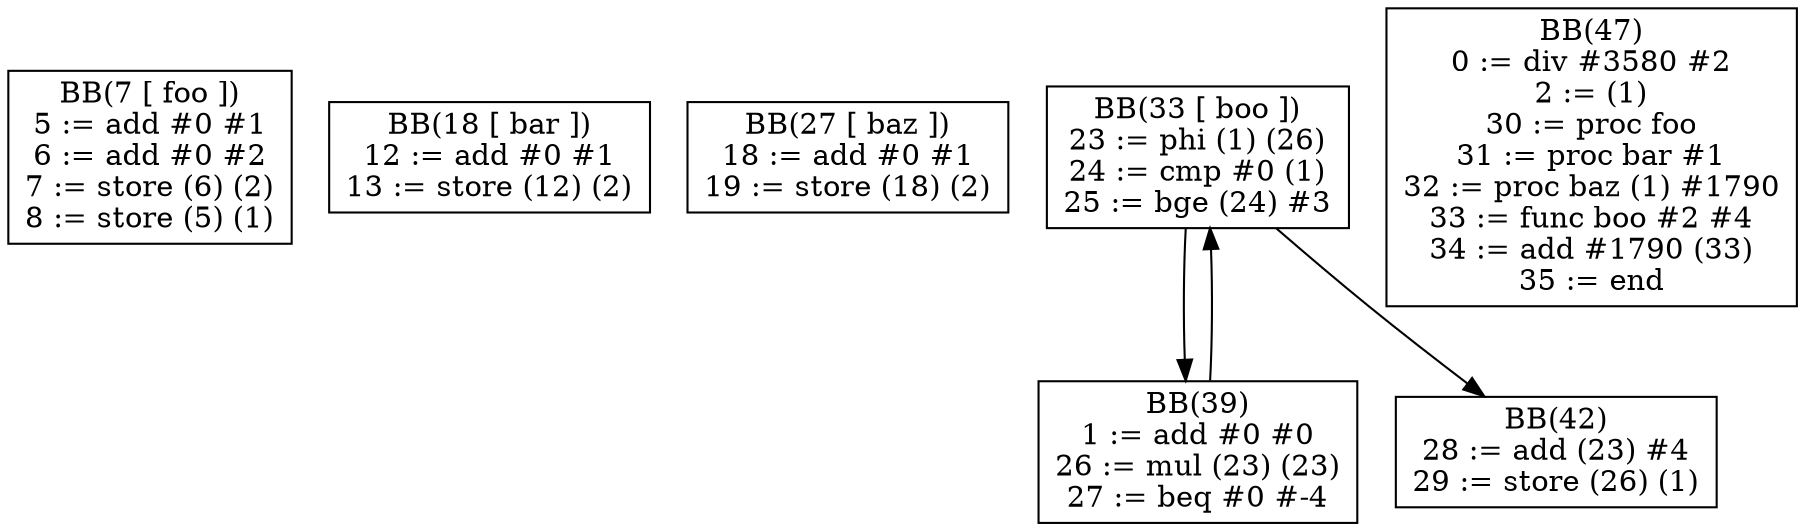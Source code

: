 digraph cfg {
BB7[shape = box, label = "BB(7 [ foo ])\n" + "5 := add #0 #1\n" + "6 := add #0 #2\n" + "7 := store (6) (2)\n" + "8 := store (5) (1)\n"];

BB18[shape = box, label = "BB(18 [ bar ])\n" + "12 := add #0 #1\n" + "13 := store (12) (2)\n"];

BB27[shape = box, label = "BB(27 [ baz ])\n" + "18 := add #0 #1\n" + "19 := store (18) (2)\n"];

BB33[shape = box, label = "BB(33 [ boo ])\n" + "23 := phi (1) (26)\n" + "24 := cmp #0 (1)\n" + "25 := bge (24) #3\n"];
BB39[shape = box, label = "BB(39)\n" + "1 := add #0 #0\n" + "26 := mul (23) (23)\n" + "27 := beq #0 #-4\n"];
BB42[shape = box, label = "BB(42)\n" + "28 := add (23) #4\n" + "29 := store (26) (1)\n"];
BB33 -> BB39;
BB33 -> BB42;
BB39 -> BB33;

BB47[shape = box, label = "BB(47)\n" + "0 := div #3580 #2\n" + "2 := (1)\n" + "30 := proc foo\n" + "31 := proc bar #1\n" + "32 := proc baz (1) #1790\n" + "33 := func boo #2 #4\n" + "34 := add #1790 (33)\n" + "35 := end\n"];
}
